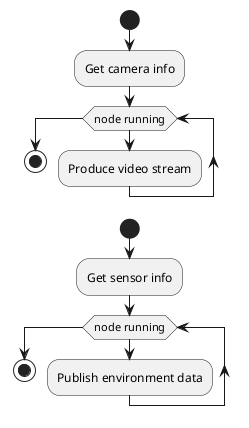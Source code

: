 @startuml

start
:Get camera info;

while (node running)
:Produce video stream;

endwhile
stop

start
:Get sensor info;

while (node running)
:Publish environment data;

endwhile
stop


@enduml
